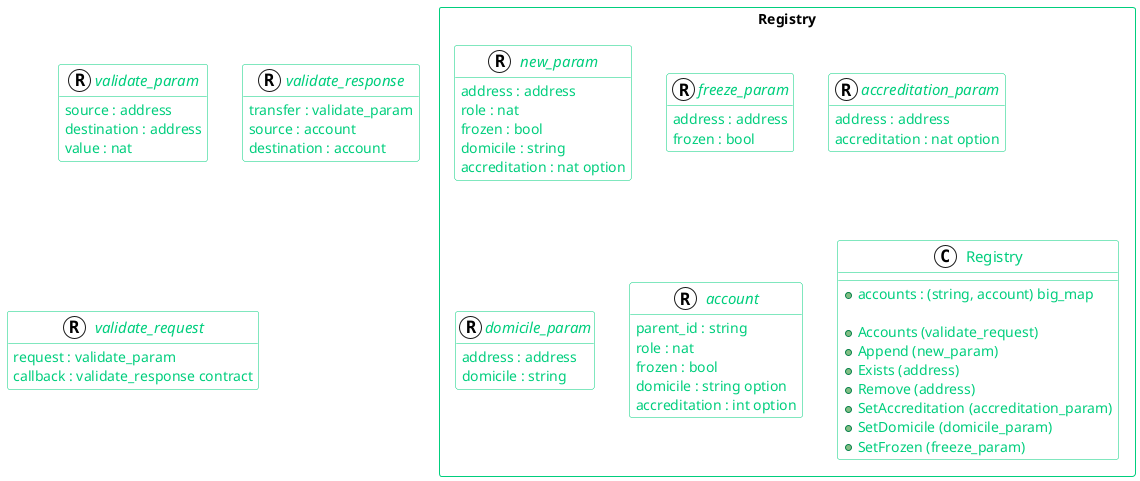 @startuml
' ##################### Styles #####################
skinparam shadowing false
skinparam package {
  borderColor #00CE7D
  fontColor #00CE7D
}
skinparam interface {
  arrowColor #00CE7D
  backgroundColor #C7F9E6
  borderColor #00CE7D
  fontSize 15
}
skinparam CircledCharacter {
  fontColor #00CE7D
}
skinparam class {
  arrowColor #00CE7D
  headerBackgroundColor #C7F9E6
  backgroundColor white
  borderColor #00CE7D
  fontSize 15
  fontColor #00CE7D
  attributeFontColor #00CE7D
}
skinparam component {
  backgroundColor white
  borderColor white
  arrowColor #00CE7D
  fontColor #00CE7D
  fontSize 14
}
hide empty methods
' ##################################################

interface validate_param << (R,white) >> {
    source : address
    destination : address
    value : nat
}

interface validate_response << (R,white) >> {
    transfer : validate_param
    source : account
    destination : account
}

interface validate_request << (R,white) >> {
    request : validate_param
    callback : validate_response contract
}

package Registry <<Rectangle>> {
	interface new_param << (R,white) >> {
		address : address
		role : nat
		frozen : bool
		domicile : string
		accreditation : nat option
	}

	interface freeze_param << (R,white) >> {
		address : address
		frozen : bool
	}

	interface accreditation_param << (R,white) >> {
		address : address
		accreditation : nat option
	}

	interface domicile_param << (R,white) >> {
		address : address
		domicile : string
	}

	interface account << (R,white) >> {
		parent_id : string
		role : nat
		frozen : bool
		domicile : string option
		accreditation : int option
	}

	class Registry << (C,white) >> {
		+ accounts : (string, account) big_map

        + Accounts (validate_request)
        + Append (new_param)
        + Exists (address)
        + Remove (address)
        + SetAccreditation (accreditation_param)
        + SetDomicile (domicile_param)
        + SetFrozen (freeze_param)

	}
}

@enduml
